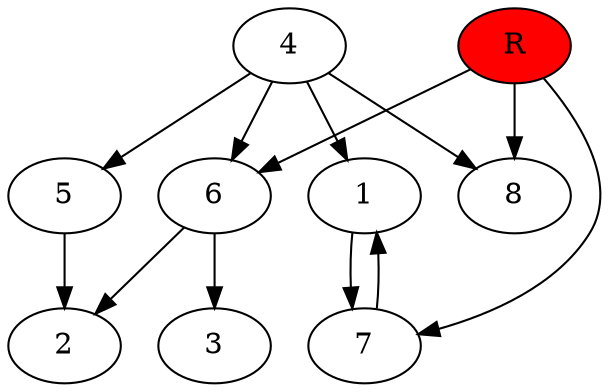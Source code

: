digraph prb63178 {
	1
	2
	3
	4
	5
	6
	7
	8
	R [fillcolor="#ff0000" style=filled]
	1 -> 7
	4 -> 1
	4 -> 5
	4 -> 6
	4 -> 8
	5 -> 2
	6 -> 2
	6 -> 3
	7 -> 1
	R -> 6
	R -> 7
	R -> 8
}
